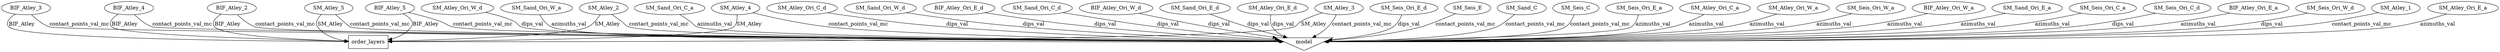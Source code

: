 digraph G {
SM_Seis_Ori_C_d;
BIF_Atley_Ori_E_a;
SM_Seis_Ori_W_d;
SM_Atley_1;
SM_Atley_Ori_E_a;
SM_Atley_2;
SM_Atley_3;
SM_Atley_4;
SM_Atley_Ori_W_d;
SM_Sand_Ori_W_a;
SM_Sand_Ori_C_a;
BIF_Atley_3;
BIF_Atley_4;
model [shape=invtriangle];
SM_Atley_Ori_C_d;
SM_Atley_Ori_C_d -> model  [label=dips_val];
SM_Seis_Ori_W_d -> model  [label=dips_val];
SM_Sand_Ori_W_d;
SM_Sand_Ori_W_d -> model  [label=dips_val];
BIF_Atley_Ori_E_d;
BIF_Atley_Ori_E_d -> model  [label=dips_val];
SM_Atley_Ori_W_d -> model  [label=dips_val];
SM_Sand_Ori_C_d;
SM_Sand_Ori_C_d -> model  [label=dips_val];
BIF_Atley_Ori_W_d;
BIF_Atley_Ori_W_d -> model  [label=dips_val];
SM_Sand_Ori_E_d;
SM_Sand_Ori_E_d -> model  [label=dips_val];
SM_Seis_Ori_C_d -> model  [label=dips_val];
SM_Atley_Ori_E_d;
SM_Atley_Ori_E_d -> model  [label=dips_val];
SM_Seis_Ori_E_d;
SM_Seis_Ori_E_d -> model  [label=dips_val];
SM_Seis_E;
SM_Seis_E -> model  [label=contact_points_val_mc];
SM_Atley_5;
SM_Atley_5 -> model  [label=contact_points_val_mc];
SM_Sand_C;
SM_Sand_C -> model  [label=contact_points_val_mc];
BIF_Atley_5;
BIF_Atley_5 -> model  [label=contact_points_val_mc];
BIF_Atley_3 -> model  [label=contact_points_val_mc];
SM_Atley_1 -> model  [label=contact_points_val_mc];
BIF_Atley_4 -> model  [label=contact_points_val_mc];
SM_Atley_2 -> model  [label=contact_points_val_mc];
SM_Atley_3 -> model  [label=contact_points_val_mc];
BIF_Atley_2;
BIF_Atley_2 -> model  [label=contact_points_val_mc];
SM_Atley_4 -> model  [label=contact_points_val_mc];
SM_Seis_C;
SM_Seis_C -> model  [label=contact_points_val_mc];
SM_Seis_Ori_E_a;
SM_Seis_Ori_E_a -> model  [label=azimuths_val];
SM_Atley_Ori_C_a;
SM_Atley_Ori_C_a -> model  [label=azimuths_val];
SM_Sand_Ori_W_a -> model  [label=azimuths_val];
SM_Sand_Ori_C_a -> model  [label=azimuths_val];
SM_Atley_Ori_W_a;
SM_Atley_Ori_W_a -> model  [label=azimuths_val];
SM_Seis_Ori_W_a;
SM_Seis_Ori_W_a -> model  [label=azimuths_val];
BIF_Atley_Ori_W_a;
BIF_Atley_Ori_W_a -> model  [label=azimuths_val];
SM_Atley_Ori_E_a -> model  [label=azimuths_val];
SM_Sand_Ori_E_a;
SM_Sand_Ori_E_a -> model  [label=azimuths_val];
BIF_Atley_Ori_E_a -> model  [label=azimuths_val];
SM_Seis_Ori_C_a;
SM_Seis_Ori_C_a -> model  [label=azimuths_val];
order_layers [shape=box];
BIF_Atley_4 -> order_layers  [label=BIF_Atley];
BIF_Atley_5 -> order_layers  [label=BIF_Atley];
BIF_Atley_2 -> order_layers  [label=BIF_Atley];
BIF_Atley_3 -> order_layers  [label=BIF_Atley];
SM_Atley_4 -> order_layers  [label=SM_Atley];
SM_Atley_5 -> order_layers  [label=SM_Atley];
SM_Atley_2 -> order_layers  [label=SM_Atley];
SM_Atley_3 -> order_layers  [label=SM_Atley];
}
